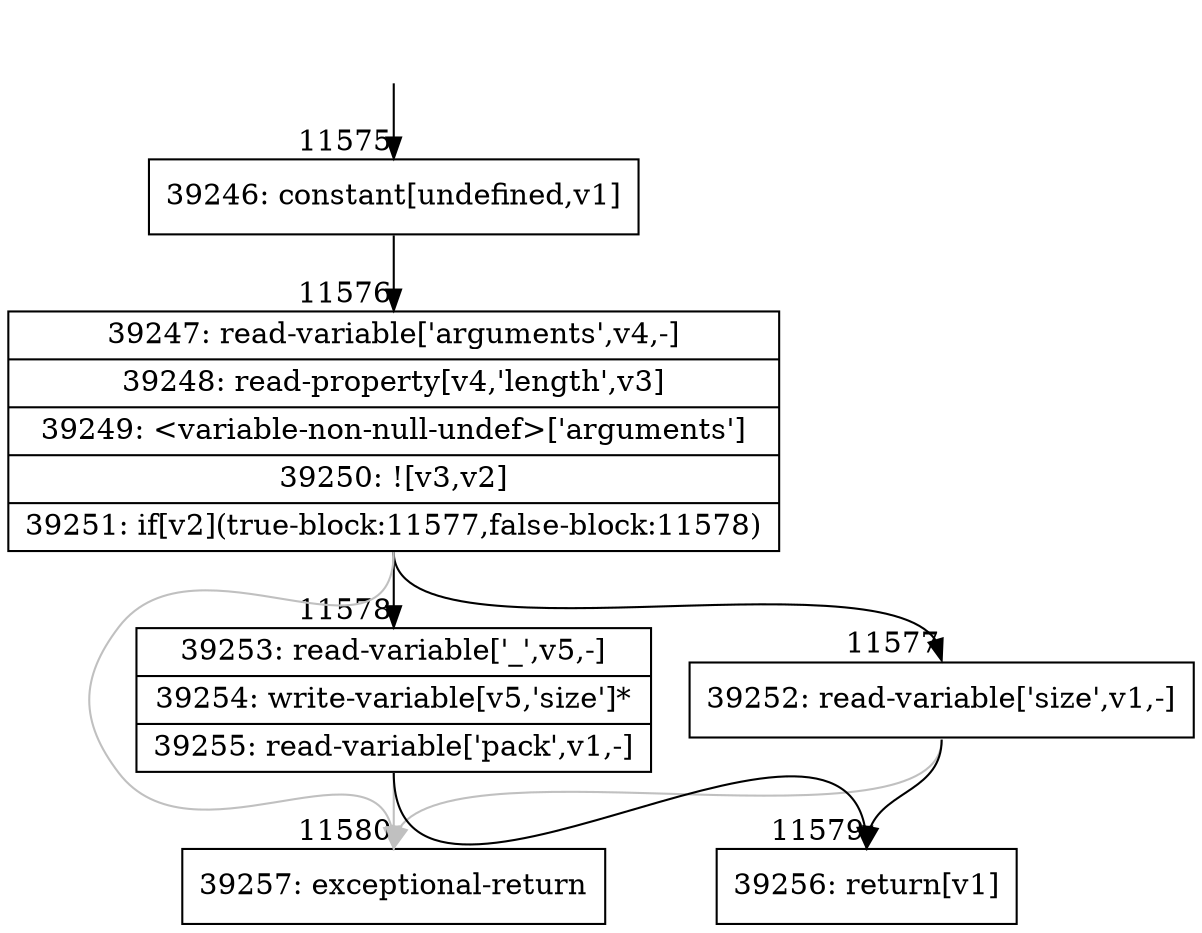 digraph {
rankdir="TD"
BB_entry1070[shape=none,label=""];
BB_entry1070 -> BB11575 [tailport=s, headport=n, headlabel="    11575"]
BB11575 [shape=record label="{39246: constant[undefined,v1]}" ] 
BB11575 -> BB11576 [tailport=s, headport=n, headlabel="      11576"]
BB11576 [shape=record label="{39247: read-variable['arguments',v4,-]|39248: read-property[v4,'length',v3]|39249: \<variable-non-null-undef\>['arguments']|39250: ![v3,v2]|39251: if[v2](true-block:11577,false-block:11578)}" ] 
BB11576 -> BB11577 [tailport=s, headport=n, headlabel="      11577"]
BB11576 -> BB11578 [tailport=s, headport=n, headlabel="      11578"]
BB11576 -> BB11580 [tailport=s, headport=n, color=gray, headlabel="      11580"]
BB11577 [shape=record label="{39252: read-variable['size',v1,-]}" ] 
BB11577 -> BB11579 [tailport=s, headport=n, headlabel="      11579"]
BB11577 -> BB11580 [tailport=s, headport=n, color=gray]
BB11578 [shape=record label="{39253: read-variable['_',v5,-]|39254: write-variable[v5,'size']*|39255: read-variable['pack',v1,-]}" ] 
BB11578 -> BB11579 [tailport=s, headport=n]
BB11578 -> BB11580 [tailport=s, headport=n, color=gray]
BB11579 [shape=record label="{39256: return[v1]}" ] 
BB11580 [shape=record label="{39257: exceptional-return}" ] 
//#$~ 6888
}
